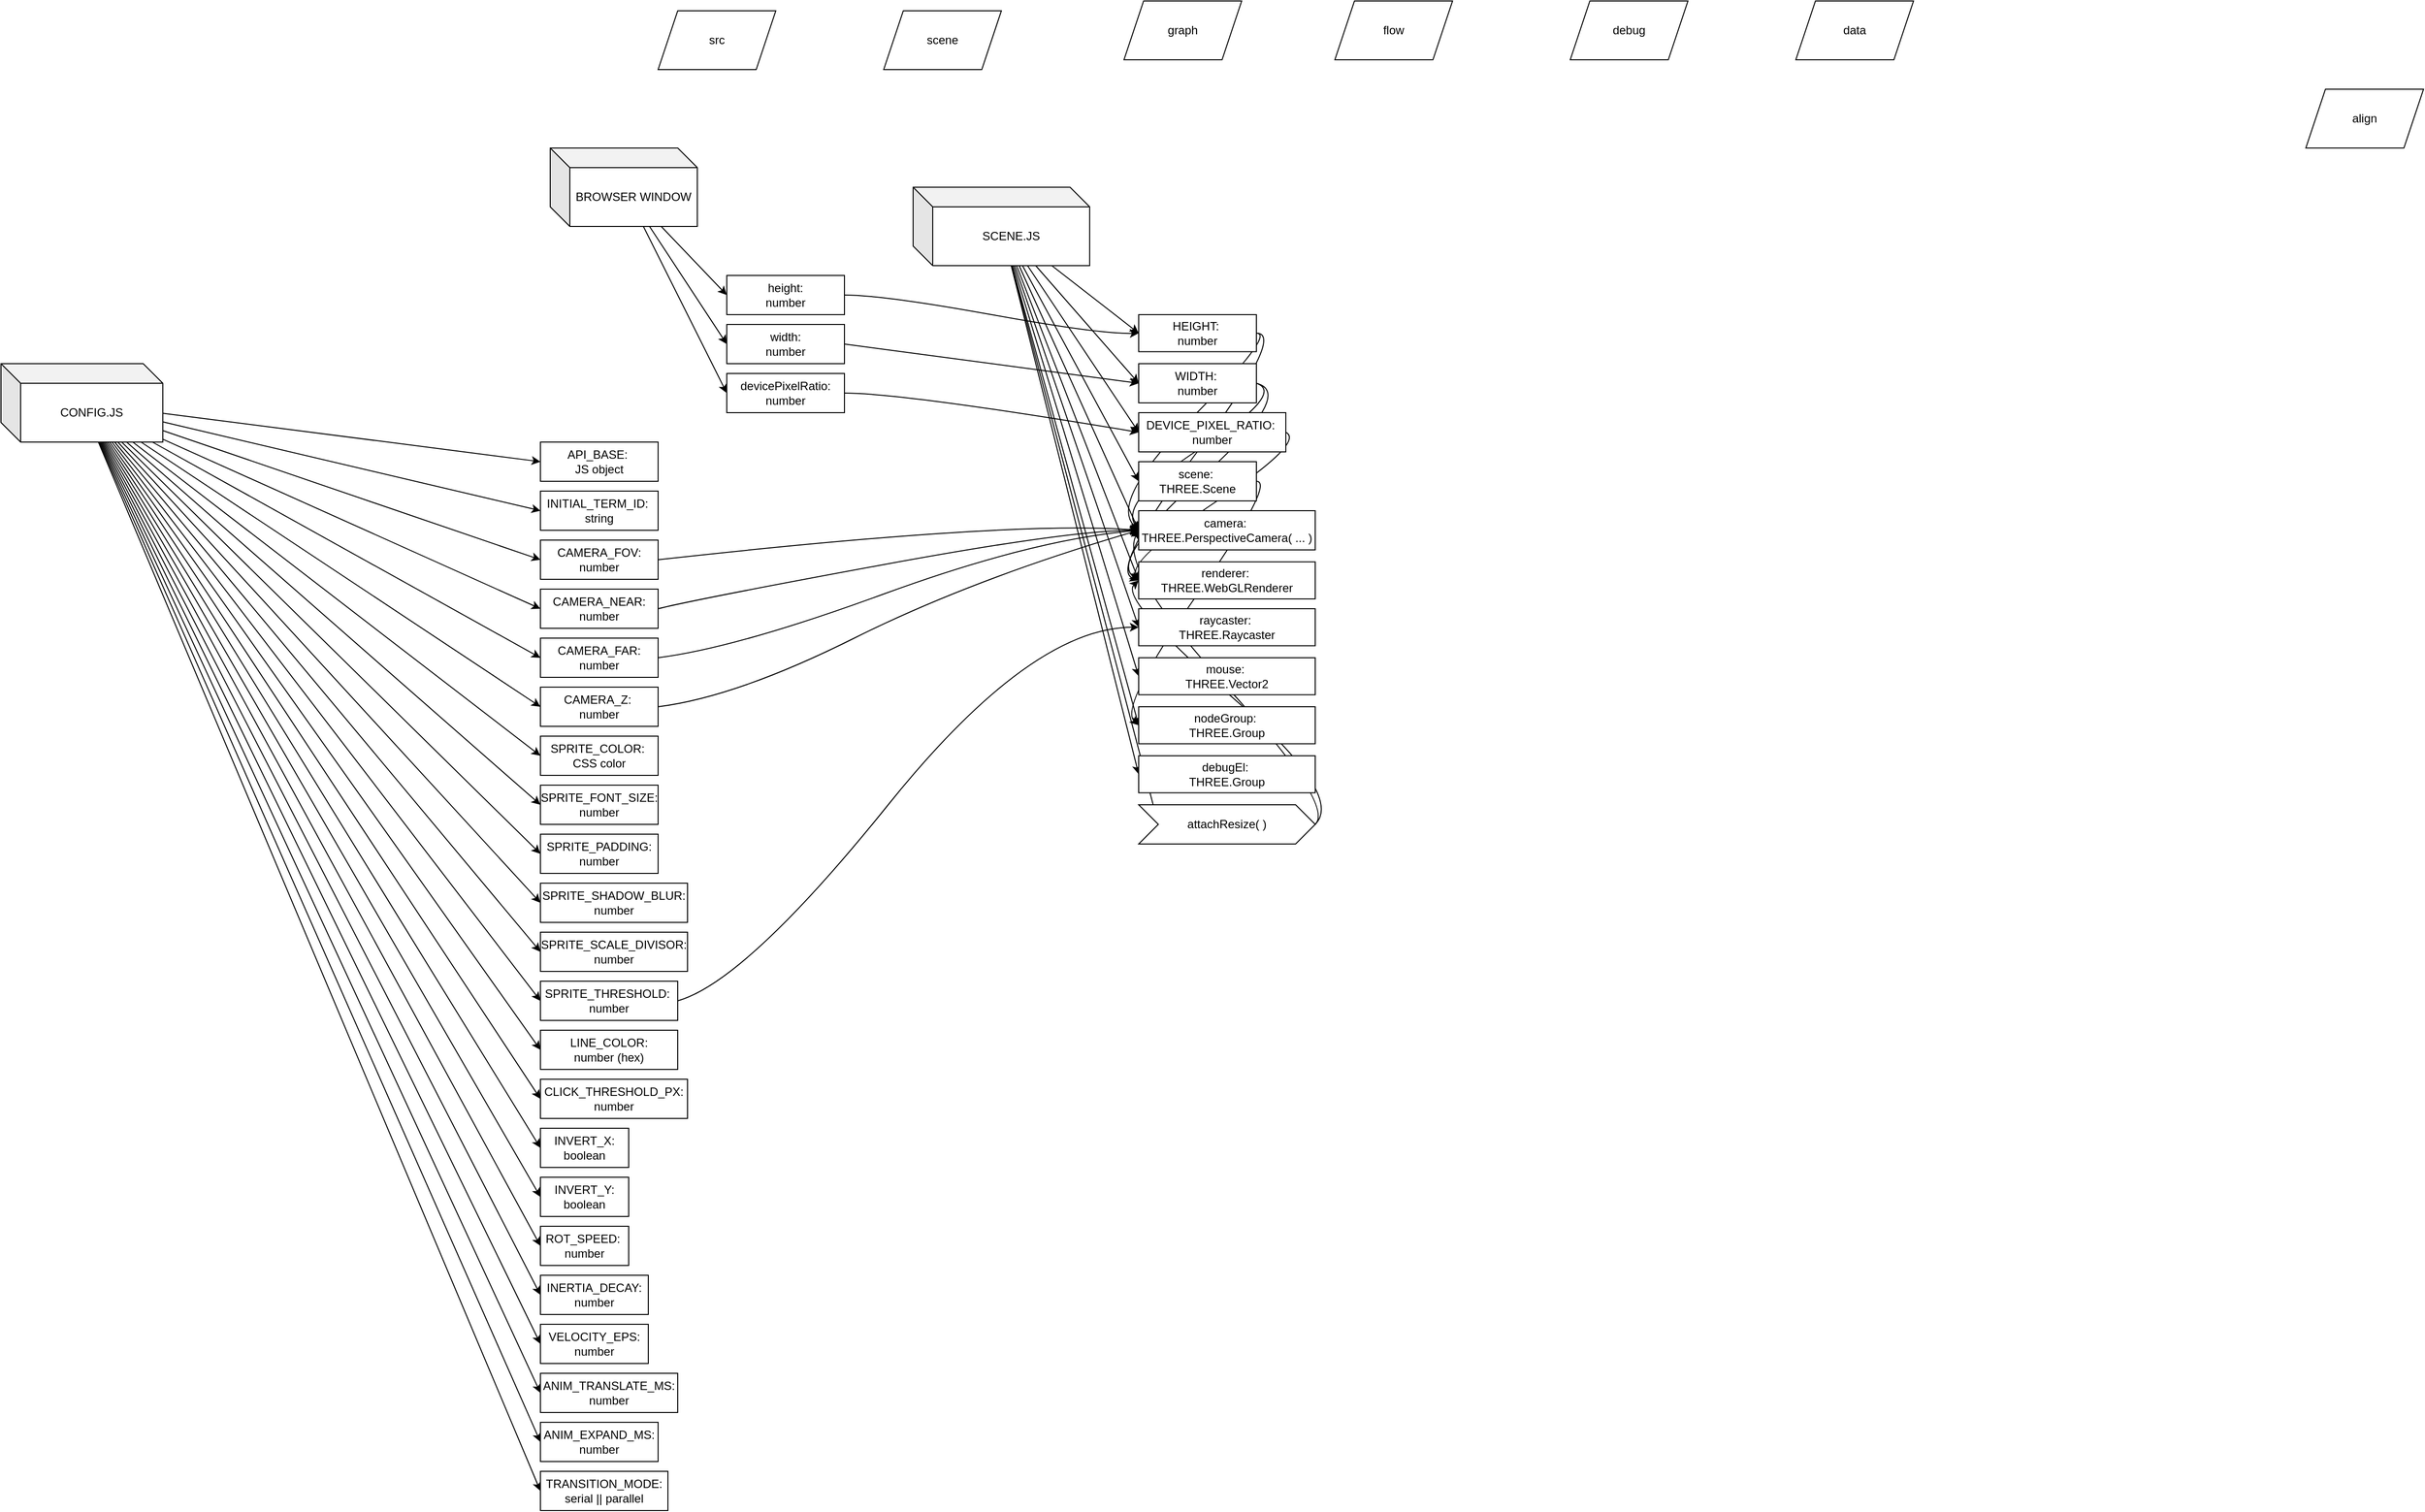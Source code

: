 <mxfile version="28.1.2">
  <diagram name="Page-1" id="YAV8I0NIebAqo6Vdpqy7">
    <mxGraphModel dx="1892" dy="2564" grid="1" gridSize="10" guides="1" tooltips="1" connect="1" arrows="1" fold="1" page="1" pageScale="1" pageWidth="850" pageHeight="1100" math="0" shadow="0">
      <root>
        <mxCell id="0" />
        <mxCell id="1" parent="0" />
        <mxCell id="E0kQeSZqlp2RZMd9F31j-29" value="src" style="shape=parallelogram;perimeter=parallelogramPerimeter;whiteSpace=wrap;html=1;fixedSize=1;" vertex="1" parent="1">
          <mxGeometry x="800" y="-260" width="120" height="60" as="geometry" />
        </mxCell>
        <mxCell id="E0kQeSZqlp2RZMd9F31j-87" value="scene" style="shape=parallelogram;perimeter=parallelogramPerimeter;whiteSpace=wrap;html=1;fixedSize=1;" vertex="1" parent="1">
          <mxGeometry x="1030" y="-260" width="120" height="60" as="geometry" />
        </mxCell>
        <mxCell id="E0kQeSZqlp2RZMd9F31j-88" value="graph" style="shape=parallelogram;perimeter=parallelogramPerimeter;whiteSpace=wrap;html=1;fixedSize=1;" vertex="1" parent="1">
          <mxGeometry x="1275" y="-270" width="120" height="60" as="geometry" />
        </mxCell>
        <mxCell id="E0kQeSZqlp2RZMd9F31j-89" value="flow" style="shape=parallelogram;perimeter=parallelogramPerimeter;whiteSpace=wrap;html=1;fixedSize=1;" vertex="1" parent="1">
          <mxGeometry x="1490" y="-270" width="120" height="60" as="geometry" />
        </mxCell>
        <mxCell id="E0kQeSZqlp2RZMd9F31j-90" value="debug" style="shape=parallelogram;perimeter=parallelogramPerimeter;whiteSpace=wrap;html=1;fixedSize=1;" vertex="1" parent="1">
          <mxGeometry x="1730" y="-270" width="120" height="60" as="geometry" />
        </mxCell>
        <mxCell id="E0kQeSZqlp2RZMd9F31j-91" value="data" style="shape=parallelogram;perimeter=parallelogramPerimeter;whiteSpace=wrap;html=1;fixedSize=1;" vertex="1" parent="1">
          <mxGeometry x="1960" y="-270" width="120" height="60" as="geometry" />
        </mxCell>
        <mxCell id="E0kQeSZqlp2RZMd9F31j-92" value="align" style="shape=parallelogram;perimeter=parallelogramPerimeter;whiteSpace=wrap;html=1;fixedSize=1;" vertex="1" parent="1">
          <mxGeometry x="2480" y="-180" width="120" height="60" as="geometry" />
        </mxCell>
        <mxCell id="fcFkuBXIPpViCMy556D--7" value="" style="endArrow=classic;html=1;rounded=0;entryX=0;entryY=0.5;entryDx=0;entryDy=0;" edge="1" parent="1" source="fcFkuBXIPpViCMy556D--1" target="E0kQeSZqlp2RZMd9F31j-109">
          <mxGeometry width="50" height="50" relative="1" as="geometry">
            <mxPoint x="485" y="30" as="sourcePoint" />
            <mxPoint x="535" y="-20" as="targetPoint" />
          </mxGeometry>
        </mxCell>
        <mxCell id="fcFkuBXIPpViCMy556D--8" value="" style="endArrow=classic;html=1;rounded=0;entryX=0;entryY=0.5;entryDx=0;entryDy=0;" edge="1" parent="1" source="fcFkuBXIPpViCMy556D--1" target="E0kQeSZqlp2RZMd9F31j-108">
          <mxGeometry width="50" height="50" relative="1" as="geometry">
            <mxPoint x="515" y="60" as="sourcePoint" />
            <mxPoint x="565" y="10" as="targetPoint" />
          </mxGeometry>
        </mxCell>
        <mxCell id="fcFkuBXIPpViCMy556D--9" value="" style="endArrow=classic;html=1;rounded=0;entryX=0;entryY=0.5;entryDx=0;entryDy=0;" edge="1" parent="1" source="fcFkuBXIPpViCMy556D--1" target="E0kQeSZqlp2RZMd9F31j-106">
          <mxGeometry width="50" height="50" relative="1" as="geometry">
            <mxPoint x="515" y="100" as="sourcePoint" />
            <mxPoint x="565" y="50" as="targetPoint" />
          </mxGeometry>
        </mxCell>
        <mxCell id="fcFkuBXIPpViCMy556D--11" value="" style="endArrow=classic;html=1;rounded=0;entryX=0;entryY=0.5;entryDx=0;entryDy=0;" edge="1" parent="1" source="fcFkuBXIPpViCMy556D--2" target="E0kQeSZqlp2RZMd9F31j-7">
          <mxGeometry width="50" height="50" relative="1" as="geometry">
            <mxPoint x="610" y="280" as="sourcePoint" />
            <mxPoint x="660" y="230" as="targetPoint" />
          </mxGeometry>
        </mxCell>
        <mxCell id="fcFkuBXIPpViCMy556D--12" value="" style="endArrow=classic;html=1;rounded=0;entryX=0;entryY=0.5;entryDx=0;entryDy=0;" edge="1" parent="1" source="fcFkuBXIPpViCMy556D--2" target="E0kQeSZqlp2RZMd9F31j-8">
          <mxGeometry width="50" height="50" relative="1" as="geometry">
            <mxPoint x="590" y="230" as="sourcePoint" />
            <mxPoint x="640" y="180" as="targetPoint" />
          </mxGeometry>
        </mxCell>
        <mxCell id="fcFkuBXIPpViCMy556D--13" value="" style="endArrow=classic;html=1;rounded=0;entryX=0;entryY=0.5;entryDx=0;entryDy=0;" edge="1" parent="1" source="fcFkuBXIPpViCMy556D--2" target="E0kQeSZqlp2RZMd9F31j-9">
          <mxGeometry width="50" height="50" relative="1" as="geometry">
            <mxPoint x="630" y="280" as="sourcePoint" />
            <mxPoint x="680" y="230" as="targetPoint" />
          </mxGeometry>
        </mxCell>
        <mxCell id="fcFkuBXIPpViCMy556D--14" value="" style="endArrow=classic;html=1;rounded=0;entryX=0;entryY=0.5;entryDx=0;entryDy=0;" edge="1" parent="1" source="fcFkuBXIPpViCMy556D--2" target="E0kQeSZqlp2RZMd9F31j-10">
          <mxGeometry width="50" height="50" relative="1" as="geometry">
            <mxPoint x="630" y="260" as="sourcePoint" />
            <mxPoint x="864" y="170" as="targetPoint" />
          </mxGeometry>
        </mxCell>
        <mxCell id="fcFkuBXIPpViCMy556D--15" value="" style="endArrow=classic;html=1;rounded=0;entryX=0;entryY=0.5;entryDx=0;entryDy=0;" edge="1" parent="1" source="fcFkuBXIPpViCMy556D--2" target="E0kQeSZqlp2RZMd9F31j-11">
          <mxGeometry width="50" height="50" relative="1" as="geometry">
            <mxPoint x="550" y="270" as="sourcePoint" />
            <mxPoint x="600" y="220" as="targetPoint" />
          </mxGeometry>
        </mxCell>
        <mxCell id="fcFkuBXIPpViCMy556D--16" value="" style="endArrow=classic;html=1;rounded=0;entryX=0;entryY=0.5;entryDx=0;entryDy=0;" edge="1" parent="1" source="fcFkuBXIPpViCMy556D--2" target="E0kQeSZqlp2RZMd9F31j-12">
          <mxGeometry width="50" height="50" relative="1" as="geometry">
            <mxPoint x="560" y="270" as="sourcePoint" />
            <mxPoint x="610" y="220" as="targetPoint" />
          </mxGeometry>
        </mxCell>
        <mxCell id="fcFkuBXIPpViCMy556D--17" value="" style="endArrow=classic;html=1;rounded=0;entryX=0;entryY=0.5;entryDx=0;entryDy=0;" edge="1" parent="1" source="fcFkuBXIPpViCMy556D--2" target="E0kQeSZqlp2RZMd9F31j-13">
          <mxGeometry width="50" height="50" relative="1" as="geometry">
            <mxPoint x="690" y="260" as="sourcePoint" />
            <mxPoint x="740" y="210" as="targetPoint" />
          </mxGeometry>
        </mxCell>
        <mxCell id="fcFkuBXIPpViCMy556D--18" value="" style="endArrow=classic;html=1;rounded=0;entryX=0;entryY=0.5;entryDx=0;entryDy=0;" edge="1" parent="1" source="fcFkuBXIPpViCMy556D--2" target="E0kQeSZqlp2RZMd9F31j-14">
          <mxGeometry width="50" height="50" relative="1" as="geometry">
            <mxPoint x="630" y="270" as="sourcePoint" />
            <mxPoint x="680" y="220" as="targetPoint" />
          </mxGeometry>
        </mxCell>
        <mxCell id="fcFkuBXIPpViCMy556D--19" value="" style="endArrow=classic;html=1;rounded=0;entryX=0;entryY=0.5;entryDx=0;entryDy=0;" edge="1" parent="1" source="fcFkuBXIPpViCMy556D--2" target="E0kQeSZqlp2RZMd9F31j-15">
          <mxGeometry width="50" height="50" relative="1" as="geometry">
            <mxPoint x="600" y="280" as="sourcePoint" />
            <mxPoint x="862" y="420" as="targetPoint" />
          </mxGeometry>
        </mxCell>
        <mxCell id="fcFkuBXIPpViCMy556D--20" value="" style="endArrow=classic;html=1;rounded=0;entryX=0;entryY=0.5;entryDx=0;entryDy=0;" edge="1" parent="1" source="fcFkuBXIPpViCMy556D--2" target="E0kQeSZqlp2RZMd9F31j-16">
          <mxGeometry width="50" height="50" relative="1" as="geometry">
            <mxPoint x="680" y="290" as="sourcePoint" />
            <mxPoint x="730" y="240" as="targetPoint" />
          </mxGeometry>
        </mxCell>
        <mxCell id="fcFkuBXIPpViCMy556D--21" value="" style="endArrow=classic;html=1;rounded=0;entryX=0;entryY=0.5;entryDx=0;entryDy=0;" edge="1" parent="1" source="fcFkuBXIPpViCMy556D--2" target="E0kQeSZqlp2RZMd9F31j-17">
          <mxGeometry width="50" height="50" relative="1" as="geometry">
            <mxPoint x="650" y="310" as="sourcePoint" />
            <mxPoint x="879" y="520" as="targetPoint" />
          </mxGeometry>
        </mxCell>
        <mxCell id="fcFkuBXIPpViCMy556D--22" value="" style="endArrow=classic;html=1;rounded=0;entryX=0;entryY=0.5;entryDx=0;entryDy=0;" edge="1" parent="1" source="fcFkuBXIPpViCMy556D--2" target="E0kQeSZqlp2RZMd9F31j-18">
          <mxGeometry width="50" height="50" relative="1" as="geometry">
            <mxPoint x="590" y="380" as="sourcePoint" />
            <mxPoint x="640" y="330" as="targetPoint" />
          </mxGeometry>
        </mxCell>
        <mxCell id="fcFkuBXIPpViCMy556D--23" value="" style="endArrow=classic;html=1;rounded=0;entryX=0;entryY=0.5;entryDx=0;entryDy=0;" edge="1" parent="1" source="fcFkuBXIPpViCMy556D--2" target="E0kQeSZqlp2RZMd9F31j-19">
          <mxGeometry width="50" height="50" relative="1" as="geometry">
            <mxPoint x="530" y="410" as="sourcePoint" />
            <mxPoint x="580" y="360" as="targetPoint" />
          </mxGeometry>
        </mxCell>
        <mxCell id="fcFkuBXIPpViCMy556D--24" value="" style="endArrow=classic;html=1;rounded=0;entryX=0;entryY=0.5;entryDx=0;entryDy=0;" edge="1" parent="1" source="fcFkuBXIPpViCMy556D--2" target="E0kQeSZqlp2RZMd9F31j-20">
          <mxGeometry width="50" height="50" relative="1" as="geometry">
            <mxPoint x="660" y="390" as="sourcePoint" />
            <mxPoint x="710" y="340" as="targetPoint" />
          </mxGeometry>
        </mxCell>
        <mxCell id="fcFkuBXIPpViCMy556D--25" value="" style="endArrow=classic;html=1;rounded=0;entryX=0;entryY=0.5;entryDx=0;entryDy=0;" edge="1" parent="1" source="fcFkuBXIPpViCMy556D--2" target="E0kQeSZqlp2RZMd9F31j-21">
          <mxGeometry width="50" height="50" relative="1" as="geometry">
            <mxPoint x="440" y="440" as="sourcePoint" />
            <mxPoint x="490" y="390" as="targetPoint" />
          </mxGeometry>
        </mxCell>
        <mxCell id="fcFkuBXIPpViCMy556D--26" value="" style="endArrow=classic;html=1;rounded=0;entryX=0;entryY=0.5;entryDx=0;entryDy=0;" edge="1" parent="1" source="fcFkuBXIPpViCMy556D--2" target="E0kQeSZqlp2RZMd9F31j-22">
          <mxGeometry width="50" height="50" relative="1" as="geometry">
            <mxPoint x="590" y="510" as="sourcePoint" />
            <mxPoint x="790" y="790" as="targetPoint" />
          </mxGeometry>
        </mxCell>
        <mxCell id="fcFkuBXIPpViCMy556D--27" value="" style="endArrow=classic;html=1;rounded=0;entryX=0;entryY=0.5;entryDx=0;entryDy=0;" edge="1" parent="1" source="fcFkuBXIPpViCMy556D--2" target="E0kQeSZqlp2RZMd9F31j-23">
          <mxGeometry width="50" height="50" relative="1" as="geometry">
            <mxPoint x="520" y="510" as="sourcePoint" />
            <mxPoint x="570" y="460" as="targetPoint" />
          </mxGeometry>
        </mxCell>
        <mxCell id="fcFkuBXIPpViCMy556D--28" value="" style="endArrow=classic;html=1;rounded=0;entryX=0;entryY=0.5;entryDx=0;entryDy=0;" edge="1" parent="1" source="fcFkuBXIPpViCMy556D--2" target="E0kQeSZqlp2RZMd9F31j-24">
          <mxGeometry width="50" height="50" relative="1" as="geometry">
            <mxPoint x="410" y="530" as="sourcePoint" />
            <mxPoint x="460" y="480" as="targetPoint" />
          </mxGeometry>
        </mxCell>
        <mxCell id="fcFkuBXIPpViCMy556D--29" value="" style="endArrow=classic;html=1;rounded=0;entryX=0;entryY=0.5;entryDx=0;entryDy=0;" edge="1" parent="1" source="fcFkuBXIPpViCMy556D--2" target="E0kQeSZqlp2RZMd9F31j-25">
          <mxGeometry width="50" height="50" relative="1" as="geometry">
            <mxPoint x="550" y="510" as="sourcePoint" />
            <mxPoint x="600" y="460" as="targetPoint" />
          </mxGeometry>
        </mxCell>
        <mxCell id="fcFkuBXIPpViCMy556D--30" value="" style="endArrow=classic;html=1;rounded=0;entryX=0;entryY=0.5;entryDx=0;entryDy=0;" edge="1" parent="1" source="fcFkuBXIPpViCMy556D--2" target="E0kQeSZqlp2RZMd9F31j-26">
          <mxGeometry width="50" height="50" relative="1" as="geometry">
            <mxPoint x="540" y="650" as="sourcePoint" />
            <mxPoint x="590" y="600" as="targetPoint" />
          </mxGeometry>
        </mxCell>
        <mxCell id="fcFkuBXIPpViCMy556D--31" value="" style="endArrow=classic;html=1;rounded=0;entryX=0;entryY=0.5;entryDx=0;entryDy=0;" edge="1" parent="1" source="fcFkuBXIPpViCMy556D--2" target="E0kQeSZqlp2RZMd9F31j-27">
          <mxGeometry width="50" height="50" relative="1" as="geometry">
            <mxPoint x="1160" y="800" as="sourcePoint" />
            <mxPoint x="1210" y="750" as="targetPoint" />
          </mxGeometry>
        </mxCell>
        <mxCell id="fcFkuBXIPpViCMy556D--32" value="" style="endArrow=classic;html=1;rounded=0;entryX=0;entryY=0.5;entryDx=0;entryDy=0;" edge="1" parent="1" source="fcFkuBXIPpViCMy556D--2" target="E0kQeSZqlp2RZMd9F31j-28">
          <mxGeometry width="50" height="50" relative="1" as="geometry">
            <mxPoint x="1080" y="650" as="sourcePoint" />
            <mxPoint x="867" y="1070" as="targetPoint" />
          </mxGeometry>
        </mxCell>
        <mxCell id="fcFkuBXIPpViCMy556D--33" value="" style="curved=1;endArrow=classic;html=1;rounded=0;exitX=1;exitY=0.5;exitDx=0;exitDy=0;entryX=0;entryY=0.5;entryDx=0;entryDy=0;" edge="1" parent="1" source="E0kQeSZqlp2RZMd9F31j-109" target="E0kQeSZqlp2RZMd9F31j-94">
          <mxGeometry width="50" height="50" relative="1" as="geometry">
            <mxPoint x="640" y="320" as="sourcePoint" />
            <mxPoint x="690" y="270" as="targetPoint" />
            <Array as="points">
              <mxPoint x="1030" y="30" />
              <mxPoint x="1250" y="70" />
            </Array>
          </mxGeometry>
        </mxCell>
        <mxCell id="fcFkuBXIPpViCMy556D--34" value="" style="curved=1;endArrow=classic;html=1;rounded=0;exitX=1;exitY=0.5;exitDx=0;exitDy=0;entryX=0;entryY=0.5;entryDx=0;entryDy=0;" edge="1" parent="1" source="E0kQeSZqlp2RZMd9F31j-108" target="E0kQeSZqlp2RZMd9F31j-95">
          <mxGeometry width="50" height="50" relative="1" as="geometry">
            <mxPoint x="680" y="240" as="sourcePoint" />
            <mxPoint x="730" y="190" as="targetPoint" />
            <Array as="points" />
          </mxGeometry>
        </mxCell>
        <mxCell id="fcFkuBXIPpViCMy556D--35" value="" style="curved=1;endArrow=classic;html=1;rounded=0;exitX=1;exitY=0.5;exitDx=0;exitDy=0;entryX=0;entryY=0.5;entryDx=0;entryDy=0;" edge="1" parent="1" source="E0kQeSZqlp2RZMd9F31j-106" target="E0kQeSZqlp2RZMd9F31j-112">
          <mxGeometry width="50" height="50" relative="1" as="geometry">
            <mxPoint x="760" y="250" as="sourcePoint" />
            <mxPoint x="810" y="200" as="targetPoint" />
            <Array as="points">
              <mxPoint x="1050" y="130" />
            </Array>
          </mxGeometry>
        </mxCell>
        <mxCell id="fcFkuBXIPpViCMy556D--36" value="" style="curved=1;endArrow=classic;html=1;rounded=0;exitX=1;exitY=0.5;exitDx=0;exitDy=0;entryX=0;entryY=0.5;entryDx=0;entryDy=0;" edge="1" parent="1" source="E0kQeSZqlp2RZMd9F31j-94" target="E0kQeSZqlp2RZMd9F31j-97">
          <mxGeometry width="50" height="50" relative="1" as="geometry">
            <mxPoint x="1490" y="180" as="sourcePoint" />
            <mxPoint x="1540" y="130" as="targetPoint" />
            <Array as="points">
              <mxPoint x="1430" y="69" />
              <mxPoint x="1260" y="240" />
            </Array>
          </mxGeometry>
        </mxCell>
        <mxCell id="fcFkuBXIPpViCMy556D--37" value="" style="curved=1;endArrow=classic;html=1;rounded=0;exitX=1;exitY=0.5;exitDx=0;exitDy=0;entryX=0;entryY=0.5;entryDx=0;entryDy=0;" edge="1" parent="1" source="E0kQeSZqlp2RZMd9F31j-94" target="E0kQeSZqlp2RZMd9F31j-104">
          <mxGeometry width="50" height="50" relative="1" as="geometry">
            <mxPoint x="1450" y="140" as="sourcePoint" />
            <mxPoint x="1500" y="90" as="targetPoint" />
            <Array as="points">
              <mxPoint x="1440" y="69" />
              <mxPoint x="1260" y="310" />
            </Array>
          </mxGeometry>
        </mxCell>
        <mxCell id="fcFkuBXIPpViCMy556D--38" value="" style="curved=1;endArrow=classic;html=1;rounded=0;exitX=1;exitY=0.5;exitDx=0;exitDy=0;entryX=0;entryY=0.5;entryDx=0;entryDy=0;" edge="1" parent="1" source="E0kQeSZqlp2RZMd9F31j-95" target="E0kQeSZqlp2RZMd9F31j-97">
          <mxGeometry width="50" height="50" relative="1" as="geometry">
            <mxPoint x="1440" y="160" as="sourcePoint" />
            <mxPoint x="1490" y="110" as="targetPoint" />
            <Array as="points">
              <mxPoint x="1440" y="130" />
              <mxPoint x="1270" y="240" />
            </Array>
          </mxGeometry>
        </mxCell>
        <mxCell id="fcFkuBXIPpViCMy556D--39" value="" style="curved=1;endArrow=classic;html=1;rounded=0;exitX=1;exitY=0.5;exitDx=0;exitDy=0;entryX=0;entryY=0.5;entryDx=0;entryDy=0;" edge="1" parent="1" source="E0kQeSZqlp2RZMd9F31j-95" target="E0kQeSZqlp2RZMd9F31j-104">
          <mxGeometry width="50" height="50" relative="1" as="geometry">
            <mxPoint x="1440" y="145" as="sourcePoint" />
            <mxPoint x="1490" y="95" as="targetPoint" />
            <Array as="points">
              <mxPoint x="1450" y="130" />
              <mxPoint x="1260" y="300" />
            </Array>
          </mxGeometry>
        </mxCell>
        <mxCell id="fcFkuBXIPpViCMy556D--40" value="" style="curved=1;endArrow=classic;html=1;rounded=0;exitX=1;exitY=0.5;exitDx=0;exitDy=0;entryX=0;entryY=0.5;entryDx=0;entryDy=0;" edge="1" parent="1" source="E0kQeSZqlp2RZMd9F31j-112" target="E0kQeSZqlp2RZMd9F31j-104">
          <mxGeometry width="50" height="50" relative="1" as="geometry">
            <mxPoint x="1440" y="250" as="sourcePoint" />
            <mxPoint x="1490" y="200" as="targetPoint" />
            <Array as="points">
              <mxPoint x="1460" y="180" />
              <mxPoint x="1280" y="300" />
            </Array>
          </mxGeometry>
        </mxCell>
        <mxCell id="fcFkuBXIPpViCMy556D--41" value="" style="curved=1;endArrow=classic;html=1;rounded=0;exitX=1;exitY=0.5;exitDx=0;exitDy=0;entryX=0;entryY=0.5;entryDx=0;entryDy=0;" edge="1" parent="1" source="E0kQeSZqlp2RZMd9F31j-96" target="E0kQeSZqlp2RZMd9F31j-119">
          <mxGeometry width="50" height="50" relative="1" as="geometry">
            <mxPoint x="1450" y="340" as="sourcePoint" />
            <mxPoint x="1500" y="290" as="targetPoint" />
            <Array as="points">
              <mxPoint x="1430" y="220" />
              <mxPoint x="1270" y="450" />
            </Array>
          </mxGeometry>
        </mxCell>
        <mxCell id="fcFkuBXIPpViCMy556D--42" value="" style="curved=1;endArrow=classic;html=1;rounded=0;exitX=1;exitY=0.5;exitDx=0;exitDy=0;entryX=0;entryY=0.5;entryDx=0;entryDy=0;" edge="1" parent="1" source="E0kQeSZqlp2RZMd9F31j-122" target="E0kQeSZqlp2RZMd9F31j-97">
          <mxGeometry width="50" height="50" relative="1" as="geometry">
            <mxPoint x="1510" y="430" as="sourcePoint" />
            <mxPoint x="1560" y="380" as="targetPoint" />
            <Array as="points">
              <mxPoint x="1490" y="550" />
              <mxPoint x="1270" y="310" />
            </Array>
          </mxGeometry>
        </mxCell>
        <mxCell id="fcFkuBXIPpViCMy556D--44" value="" style="curved=1;endArrow=classic;html=1;rounded=0;exitX=1;exitY=0.5;exitDx=0;exitDy=0;entryX=0;entryY=0.5;entryDx=0;entryDy=0;" edge="1" parent="1" source="E0kQeSZqlp2RZMd9F31j-122" target="E0kQeSZqlp2RZMd9F31j-104">
          <mxGeometry width="50" height="50" relative="1" as="geometry">
            <mxPoint x="1600" y="520" as="sourcePoint" />
            <mxPoint x="1260" y="340" as="targetPoint" />
            <Array as="points">
              <mxPoint x="1500" y="540" />
              <mxPoint x="1270" y="340" />
            </Array>
          </mxGeometry>
        </mxCell>
        <mxCell id="fcFkuBXIPpViCMy556D--45" value="" style="curved=1;endArrow=classic;html=1;rounded=0;exitX=1;exitY=0.5;exitDx=0;exitDy=0;entryX=0;entryY=0.5;entryDx=0;entryDy=0;" edge="1" parent="1" source="E0kQeSZqlp2RZMd9F31j-18" target="E0kQeSZqlp2RZMd9F31j-116">
          <mxGeometry width="50" height="50" relative="1" as="geometry">
            <mxPoint x="1000" y="560" as="sourcePoint" />
            <mxPoint x="1050" y="510" as="targetPoint" />
            <Array as="points">
              <mxPoint x="890" y="730" />
              <mxPoint x="1180" y="369" />
            </Array>
          </mxGeometry>
        </mxCell>
        <mxCell id="fcFkuBXIPpViCMy556D--46" value="" style="curved=1;endArrow=classic;html=1;rounded=0;exitX=1;exitY=0.5;exitDx=0;exitDy=0;entryX=0;entryY=0.5;entryDx=0;entryDy=0;" edge="1" parent="1" source="E0kQeSZqlp2RZMd9F31j-9" target="E0kQeSZqlp2RZMd9F31j-97">
          <mxGeometry width="50" height="50" relative="1" as="geometry">
            <mxPoint x="940" y="310" as="sourcePoint" />
            <mxPoint x="990" y="260" as="targetPoint" />
            <Array as="points">
              <mxPoint x="1160" y="260" />
            </Array>
          </mxGeometry>
        </mxCell>
        <mxCell id="fcFkuBXIPpViCMy556D--47" value="" style="curved=1;endArrow=classic;html=1;rounded=0;exitX=1;exitY=0.5;exitDx=0;exitDy=0;entryX=0;entryY=0.5;entryDx=0;entryDy=0;" edge="1" parent="1" source="E0kQeSZqlp2RZMd9F31j-10" target="E0kQeSZqlp2RZMd9F31j-97">
          <mxGeometry width="50" height="50" relative="1" as="geometry">
            <mxPoint x="960" y="310" as="sourcePoint" />
            <mxPoint x="1010" y="260" as="targetPoint" />
            <Array as="points">
              <mxPoint x="840" y="340" />
              <mxPoint x="1220" y="270" />
            </Array>
          </mxGeometry>
        </mxCell>
        <mxCell id="fcFkuBXIPpViCMy556D--48" value="" style="curved=1;endArrow=classic;html=1;rounded=0;exitX=1;exitY=0.5;exitDx=0;exitDy=0;entryX=0;entryY=0.5;entryDx=0;entryDy=0;" edge="1" parent="1" source="E0kQeSZqlp2RZMd9F31j-11" target="E0kQeSZqlp2RZMd9F31j-97">
          <mxGeometry width="50" height="50" relative="1" as="geometry">
            <mxPoint x="960" y="320" as="sourcePoint" />
            <mxPoint x="1010" y="270" as="targetPoint" />
            <Array as="points">
              <mxPoint x="880" y="390" />
              <mxPoint x="1180" y="280" />
            </Array>
          </mxGeometry>
        </mxCell>
        <mxCell id="fcFkuBXIPpViCMy556D--49" value="" style="curved=1;endArrow=classic;html=1;rounded=0;exitX=1;exitY=0.5;exitDx=0;exitDy=0;entryX=0;entryY=0.5;entryDx=0;entryDy=0;" edge="1" parent="1" source="E0kQeSZqlp2RZMd9F31j-12" target="E0kQeSZqlp2RZMd9F31j-97">
          <mxGeometry width="50" height="50" relative="1" as="geometry">
            <mxPoint x="940" y="330" as="sourcePoint" />
            <mxPoint x="990" y="280" as="targetPoint" />
            <Array as="points">
              <mxPoint x="880" y="440" />
              <mxPoint x="1120" y="320" />
            </Array>
          </mxGeometry>
        </mxCell>
        <mxCell id="fcFkuBXIPpViCMy556D--53" value="" style="endArrow=classic;html=1;rounded=0;entryX=0;entryY=0.5;entryDx=0;entryDy=0;" edge="1" parent="1" source="fcFkuBXIPpViCMy556D--3" target="E0kQeSZqlp2RZMd9F31j-94">
          <mxGeometry width="50" height="50" relative="1" as="geometry">
            <mxPoint x="1520" y="60" as="sourcePoint" />
            <mxPoint x="1570" y="10" as="targetPoint" />
          </mxGeometry>
        </mxCell>
        <mxCell id="fcFkuBXIPpViCMy556D--54" value="" style="endArrow=classic;html=1;rounded=0;entryX=0;entryY=0.5;entryDx=0;entryDy=0;" edge="1" parent="1" source="fcFkuBXIPpViCMy556D--3" target="E0kQeSZqlp2RZMd9F31j-95">
          <mxGeometry width="50" height="50" relative="1" as="geometry">
            <mxPoint x="1120" y="50" as="sourcePoint" />
            <mxPoint x="1170" as="targetPoint" />
          </mxGeometry>
        </mxCell>
        <mxCell id="fcFkuBXIPpViCMy556D--55" value="" style="endArrow=classic;html=1;rounded=0;entryX=0;entryY=0.5;entryDx=0;entryDy=0;" edge="1" parent="1" source="fcFkuBXIPpViCMy556D--3" target="E0kQeSZqlp2RZMd9F31j-112">
          <mxGeometry width="50" height="50" relative="1" as="geometry">
            <mxPoint x="1210" y="180" as="sourcePoint" />
            <mxPoint x="1260" y="130" as="targetPoint" />
          </mxGeometry>
        </mxCell>
        <mxCell id="fcFkuBXIPpViCMy556D--56" value="" style="endArrow=classic;html=1;rounded=0;entryX=0;entryY=0.5;entryDx=0;entryDy=0;" edge="1" parent="1" source="fcFkuBXIPpViCMy556D--3" target="E0kQeSZqlp2RZMd9F31j-96">
          <mxGeometry width="50" height="50" relative="1" as="geometry">
            <mxPoint x="1480" y="150" as="sourcePoint" />
            <mxPoint x="1530" y="100" as="targetPoint" />
          </mxGeometry>
        </mxCell>
        <mxCell id="fcFkuBXIPpViCMy556D--57" value="" style="endArrow=classic;html=1;rounded=0;entryX=0;entryY=0.5;entryDx=0;entryDy=0;" edge="1" parent="1" source="fcFkuBXIPpViCMy556D--3" target="E0kQeSZqlp2RZMd9F31j-97">
          <mxGeometry width="50" height="50" relative="1" as="geometry">
            <mxPoint x="1190" y="180" as="sourcePoint" />
            <mxPoint x="1240" y="130" as="targetPoint" />
          </mxGeometry>
        </mxCell>
        <mxCell id="fcFkuBXIPpViCMy556D--58" value="" style="endArrow=classic;html=1;rounded=0;entryX=0;entryY=0.5;entryDx=0;entryDy=0;" edge="1" parent="1" source="fcFkuBXIPpViCMy556D--3" target="E0kQeSZqlp2RZMd9F31j-104">
          <mxGeometry width="50" height="50" relative="1" as="geometry">
            <mxPoint x="1500" y="230" as="sourcePoint" />
            <mxPoint x="1550" y="180" as="targetPoint" />
          </mxGeometry>
        </mxCell>
        <mxCell id="fcFkuBXIPpViCMy556D--59" value="" style="endArrow=classic;html=1;rounded=0;entryX=0;entryY=0.5;entryDx=0;entryDy=0;" edge="1" parent="1" source="fcFkuBXIPpViCMy556D--3" target="E0kQeSZqlp2RZMd9F31j-116">
          <mxGeometry width="50" height="50" relative="1" as="geometry">
            <mxPoint x="1210" y="410" as="sourcePoint" />
            <mxPoint x="1260" y="360" as="targetPoint" />
          </mxGeometry>
        </mxCell>
        <mxCell id="fcFkuBXIPpViCMy556D--60" value="" style="endArrow=classic;html=1;rounded=0;entryX=0;entryY=0.5;entryDx=0;entryDy=0;" edge="1" parent="1" source="fcFkuBXIPpViCMy556D--3" target="E0kQeSZqlp2RZMd9F31j-118">
          <mxGeometry width="50" height="50" relative="1" as="geometry">
            <mxPoint x="1180" y="400" as="sourcePoint" />
            <mxPoint x="1230" y="350" as="targetPoint" />
          </mxGeometry>
        </mxCell>
        <mxCell id="fcFkuBXIPpViCMy556D--61" value="" style="endArrow=classic;html=1;rounded=0;entryX=0;entryY=0.5;entryDx=0;entryDy=0;" edge="1" parent="1" source="fcFkuBXIPpViCMy556D--3" target="E0kQeSZqlp2RZMd9F31j-119">
          <mxGeometry width="50" height="50" relative="1" as="geometry">
            <mxPoint x="1180" y="450" as="sourcePoint" />
            <mxPoint x="1230" y="400" as="targetPoint" />
          </mxGeometry>
        </mxCell>
        <mxCell id="fcFkuBXIPpViCMy556D--62" value="" style="endArrow=classic;html=1;rounded=0;entryX=0;entryY=0.5;entryDx=0;entryDy=0;" edge="1" parent="1" source="fcFkuBXIPpViCMy556D--3" target="E0kQeSZqlp2RZMd9F31j-121">
          <mxGeometry width="50" height="50" relative="1" as="geometry">
            <mxPoint x="1200" y="410" as="sourcePoint" />
            <mxPoint x="1250" y="360" as="targetPoint" />
          </mxGeometry>
        </mxCell>
        <mxCell id="fcFkuBXIPpViCMy556D--63" value="" style="endArrow=classic;html=1;rounded=0;entryX=0;entryY=0.5;entryDx=0;entryDy=0;" edge="1" parent="1" source="fcFkuBXIPpViCMy556D--3" target="E0kQeSZqlp2RZMd9F31j-122">
          <mxGeometry width="50" height="50" relative="1" as="geometry">
            <mxPoint x="1180" y="460" as="sourcePoint" />
            <mxPoint x="1230" y="410" as="targetPoint" />
          </mxGeometry>
        </mxCell>
        <mxCell id="fcFkuBXIPpViCMy556D--1" value="BROWSER WINDOW" style="shape=cube;whiteSpace=wrap;html=1;boundedLbl=1;backgroundOutline=1;darkOpacity=0.05;darkOpacity2=0.1;" vertex="1" parent="1">
          <mxGeometry x="690" y="-120" width="150" height="80" as="geometry" />
        </mxCell>
        <mxCell id="fcFkuBXIPpViCMy556D--2" value="CONFIG.JS" style="shape=cube;whiteSpace=wrap;html=1;boundedLbl=1;backgroundOutline=1;darkOpacity=0.05;darkOpacity2=0.1;" vertex="1" parent="1">
          <mxGeometry x="130" y="100.0" width="165" height="80" as="geometry" />
        </mxCell>
        <mxCell id="E0kQeSZqlp2RZMd9F31j-10" value="CAMERA_NEAR: number" style="rounded=0;whiteSpace=wrap;html=1;" vertex="1" parent="1">
          <mxGeometry x="680" y="330" width="120" height="40" as="geometry" />
        </mxCell>
        <mxCell id="E0kQeSZqlp2RZMd9F31j-11" value="CAMERA_FAR: number" style="rounded=0;whiteSpace=wrap;html=1;" vertex="1" parent="1">
          <mxGeometry x="680" y="380" width="120" height="40" as="geometry" />
        </mxCell>
        <mxCell id="E0kQeSZqlp2RZMd9F31j-12" value="CAMERA_Z:&amp;nbsp;&lt;div&gt;number&lt;/div&gt;" style="rounded=0;whiteSpace=wrap;html=1;" vertex="1" parent="1">
          <mxGeometry x="680" y="430" width="120" height="40" as="geometry" />
        </mxCell>
        <mxCell id="E0kQeSZqlp2RZMd9F31j-13" value="SPRITE_COLOR:&amp;nbsp;&lt;div&gt;CSS color&lt;/div&gt;" style="rounded=0;whiteSpace=wrap;html=1;" vertex="1" parent="1">
          <mxGeometry x="680" y="480" width="120" height="40" as="geometry" />
        </mxCell>
        <mxCell id="E0kQeSZqlp2RZMd9F31j-14" value="SPRITE_FONT_SIZE:&lt;div&gt;number&lt;/div&gt;" style="rounded=0;whiteSpace=wrap;html=1;" vertex="1" parent="1">
          <mxGeometry x="680" y="530" width="120" height="40" as="geometry" />
        </mxCell>
        <mxCell id="E0kQeSZqlp2RZMd9F31j-15" value="SPRITE_PADDING:&lt;div&gt;number&lt;/div&gt;" style="rounded=0;whiteSpace=wrap;html=1;" vertex="1" parent="1">
          <mxGeometry x="680" y="580" width="120" height="40" as="geometry" />
        </mxCell>
        <mxCell id="E0kQeSZqlp2RZMd9F31j-16" value="SPRITE_SHADOW_BLUR: number" style="rounded=0;whiteSpace=wrap;html=1;" vertex="1" parent="1">
          <mxGeometry x="680" y="630" width="150" height="40" as="geometry" />
        </mxCell>
        <mxCell id="E0kQeSZqlp2RZMd9F31j-17" value="SPRITE_SCALE_DIVISOR: number" style="rounded=0;whiteSpace=wrap;html=1;" vertex="1" parent="1">
          <mxGeometry x="680" y="680" width="150" height="40" as="geometry" />
        </mxCell>
        <mxCell id="E0kQeSZqlp2RZMd9F31j-18" value="SPRITE_THRESHOLD:&amp;nbsp;&lt;div&gt;number&lt;/div&gt;" style="rounded=0;whiteSpace=wrap;html=1;" vertex="1" parent="1">
          <mxGeometry x="680" y="730" width="140" height="40" as="geometry" />
        </mxCell>
        <mxCell id="E0kQeSZqlp2RZMd9F31j-19" value="LINE_COLOR:&lt;div&gt;number (hex)&lt;/div&gt;" style="rounded=0;whiteSpace=wrap;html=1;" vertex="1" parent="1">
          <mxGeometry x="680" y="780" width="140" height="40" as="geometry" />
        </mxCell>
        <mxCell id="E0kQeSZqlp2RZMd9F31j-20" value="CLICK_THRESHOLD_PX:&lt;div&gt;number&lt;/div&gt;" style="rounded=0;whiteSpace=wrap;html=1;" vertex="1" parent="1">
          <mxGeometry x="680" y="830" width="150" height="40" as="geometry" />
        </mxCell>
        <mxCell id="E0kQeSZqlp2RZMd9F31j-21" value="INVERT_X:&lt;div&gt;boolean&lt;/div&gt;" style="rounded=0;whiteSpace=wrap;html=1;" vertex="1" parent="1">
          <mxGeometry x="680" y="880" width="90" height="40" as="geometry" />
        </mxCell>
        <mxCell id="E0kQeSZqlp2RZMd9F31j-22" value="INVERT_Y:&lt;br&gt;boolean" style="rounded=0;whiteSpace=wrap;html=1;" vertex="1" parent="1">
          <mxGeometry x="680" y="930" width="90" height="40" as="geometry" />
        </mxCell>
        <mxCell id="E0kQeSZqlp2RZMd9F31j-23" value="ROT_SPEED:&amp;nbsp;&lt;div&gt;number&lt;/div&gt;" style="rounded=0;whiteSpace=wrap;html=1;" vertex="1" parent="1">
          <mxGeometry x="680" y="980" width="90" height="40" as="geometry" />
        </mxCell>
        <mxCell id="E0kQeSZqlp2RZMd9F31j-24" value="INERTIA_DECAY:&lt;div&gt;number&lt;/div&gt;" style="rounded=0;whiteSpace=wrap;html=1;" vertex="1" parent="1">
          <mxGeometry x="680" y="1030" width="110" height="40" as="geometry" />
        </mxCell>
        <mxCell id="E0kQeSZqlp2RZMd9F31j-25" value="VELOCITY_EPS:&lt;div&gt;number&lt;/div&gt;" style="rounded=0;whiteSpace=wrap;html=1;" vertex="1" parent="1">
          <mxGeometry x="680" y="1080" width="110" height="40" as="geometry" />
        </mxCell>
        <mxCell id="E0kQeSZqlp2RZMd9F31j-26" value="ANIM_TRANSLATE_MS:&lt;div&gt;number&lt;/div&gt;" style="rounded=0;whiteSpace=wrap;html=1;" vertex="1" parent="1">
          <mxGeometry x="680" y="1130" width="140" height="40" as="geometry" />
        </mxCell>
        <mxCell id="E0kQeSZqlp2RZMd9F31j-27" value="ANIM_EXPAND_MS:&lt;div&gt;number&lt;/div&gt;" style="rounded=0;whiteSpace=wrap;html=1;" vertex="1" parent="1">
          <mxGeometry x="680" y="1180" width="120" height="40" as="geometry" />
        </mxCell>
        <mxCell id="E0kQeSZqlp2RZMd9F31j-28" value="TRANSITION_MODE:&lt;br&gt;serial || parallel" style="rounded=0;whiteSpace=wrap;html=1;" vertex="1" parent="1">
          <mxGeometry x="680" y="1230" width="130" height="40" as="geometry" />
        </mxCell>
        <mxCell id="E0kQeSZqlp2RZMd9F31j-106" value="devicePixelRatio:&lt;div&gt;number&lt;/div&gt;" style="rounded=0;whiteSpace=wrap;html=1;" vertex="1" parent="1">
          <mxGeometry x="870" y="110" width="120" height="40" as="geometry" />
        </mxCell>
        <mxCell id="E0kQeSZqlp2RZMd9F31j-108" value="width:&lt;div&gt;number&lt;/div&gt;" style="rounded=0;whiteSpace=wrap;html=1;" vertex="1" parent="1">
          <mxGeometry x="870" y="60" width="120" height="40" as="geometry" />
        </mxCell>
        <mxCell id="E0kQeSZqlp2RZMd9F31j-109" value="&lt;div&gt;height:&lt;/div&gt;&lt;div&gt;number&lt;/div&gt;" style="rounded=0;whiteSpace=wrap;html=1;" vertex="1" parent="1">
          <mxGeometry x="870" y="10" width="120" height="40" as="geometry" />
        </mxCell>
        <mxCell id="E0kQeSZqlp2RZMd9F31j-7" value="API_BASE:&amp;nbsp;&lt;div&gt;JS object&lt;/div&gt;" style="rounded=0;whiteSpace=wrap;html=1;" vertex="1" parent="1">
          <mxGeometry x="680" y="180" width="120" height="40" as="geometry" />
        </mxCell>
        <mxCell id="E0kQeSZqlp2RZMd9F31j-8" value="INITIAL_TERM_ID:&amp;nbsp; string" style="rounded=0;whiteSpace=wrap;html=1;" vertex="1" parent="1">
          <mxGeometry x="680" y="230" width="120" height="40" as="geometry" />
        </mxCell>
        <mxCell id="E0kQeSZqlp2RZMd9F31j-9" value="CAMERA_FOV: number" style="rounded=0;whiteSpace=wrap;html=1;" vertex="1" parent="1">
          <mxGeometry x="680" y="280" width="120" height="40" as="geometry" />
        </mxCell>
        <mxCell id="E0kQeSZqlp2RZMd9F31j-94" value="HEIGHT:&amp;nbsp;&lt;div&gt;number&lt;/div&gt;" style="rounded=0;whiteSpace=wrap;html=1;" vertex="1" parent="1">
          <mxGeometry x="1290" y="50" width="120" height="37.78" as="geometry" />
        </mxCell>
        <mxCell id="E0kQeSZqlp2RZMd9F31j-95" value="WIDTH:&amp;nbsp;&lt;div&gt;number&lt;/div&gt;" style="rounded=0;whiteSpace=wrap;html=1;" vertex="1" parent="1">
          <mxGeometry x="1290" y="100" width="120" height="40" as="geometry" />
        </mxCell>
        <mxCell id="E0kQeSZqlp2RZMd9F31j-96" value="scene:&amp;nbsp;&lt;div&gt;THREE.Scene&lt;/div&gt;" style="rounded=0;whiteSpace=wrap;html=1;" vertex="1" parent="1">
          <mxGeometry x="1290" y="200" width="120" height="40" as="geometry" />
        </mxCell>
        <mxCell id="E0kQeSZqlp2RZMd9F31j-97" value="camera:&amp;nbsp;&lt;div&gt;THREE.PerspectiveCamera( ... )&lt;/div&gt;" style="rounded=0;whiteSpace=wrap;html=1;" vertex="1" parent="1">
          <mxGeometry x="1290" y="250" width="180" height="40" as="geometry" />
        </mxCell>
        <mxCell id="E0kQeSZqlp2RZMd9F31j-104" value="renderer:&amp;nbsp;&lt;div&gt;THREE.WebGLRenderer&lt;/div&gt;" style="rounded=0;whiteSpace=wrap;html=1;" vertex="1" parent="1">
          <mxGeometry x="1290" y="302.22" width="180" height="37.78" as="geometry" />
        </mxCell>
        <mxCell id="E0kQeSZqlp2RZMd9F31j-112" value="DEVICE_PIXEL_RATIO:&amp;nbsp;&lt;div&gt;number&lt;/div&gt;" style="rounded=0;whiteSpace=wrap;html=1;" vertex="1" parent="1">
          <mxGeometry x="1290" y="150" width="150" height="40" as="geometry" />
        </mxCell>
        <mxCell id="E0kQeSZqlp2RZMd9F31j-116" value="raycaster:&amp;nbsp;&lt;div&gt;THREE.Raycaster&lt;/div&gt;" style="rounded=0;whiteSpace=wrap;html=1;" vertex="1" parent="1">
          <mxGeometry x="1290" y="350" width="180" height="37.78" as="geometry" />
        </mxCell>
        <mxCell id="E0kQeSZqlp2RZMd9F31j-118" value="mouse:&amp;nbsp;&lt;div&gt;THREE.Vector2&lt;/div&gt;" style="rounded=0;whiteSpace=wrap;html=1;" vertex="1" parent="1">
          <mxGeometry x="1290" y="400" width="180" height="37.78" as="geometry" />
        </mxCell>
        <mxCell id="E0kQeSZqlp2RZMd9F31j-119" value="nodeGroup:&amp;nbsp;&lt;div&gt;THREE.Group&lt;/div&gt;" style="rounded=0;whiteSpace=wrap;html=1;" vertex="1" parent="1">
          <mxGeometry x="1290" y="450" width="180" height="37.78" as="geometry" />
        </mxCell>
        <mxCell id="E0kQeSZqlp2RZMd9F31j-121" value="debugEl:&amp;nbsp;&lt;div&gt;THREE.Group&lt;/div&gt;" style="rounded=0;whiteSpace=wrap;html=1;" vertex="1" parent="1">
          <mxGeometry x="1290" y="500" width="180" height="37.78" as="geometry" />
        </mxCell>
        <mxCell id="E0kQeSZqlp2RZMd9F31j-122" value="attachResize( )" style="shape=step;perimeter=stepPerimeter;whiteSpace=wrap;html=1;fixedSize=1;" vertex="1" parent="1">
          <mxGeometry x="1290" y="550" width="180" height="40" as="geometry" />
        </mxCell>
        <mxCell id="fcFkuBXIPpViCMy556D--3" value="SCENE.JS" style="shape=cube;whiteSpace=wrap;html=1;boundedLbl=1;backgroundOutline=1;darkOpacity=0.05;darkOpacity2=0.1;" vertex="1" parent="1">
          <mxGeometry x="1060" y="-80" width="180" height="80" as="geometry" />
        </mxCell>
      </root>
    </mxGraphModel>
  </diagram>
</mxfile>
